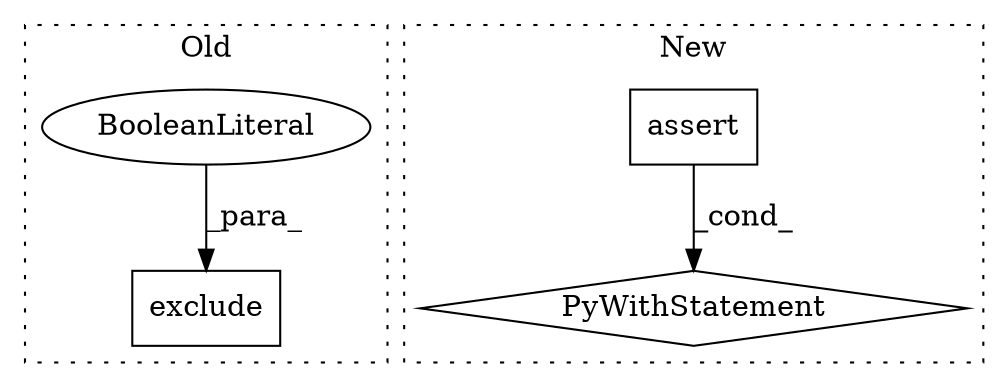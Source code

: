 digraph G {
subgraph cluster0 {
1 [label="exclude" a="32" s="9025,9037" l="8,1" shape="box"];
4 [label="BooleanLiteral" a="9" s="9033" l="4" shape="ellipse"];
label = "Old";
style="dotted";
}
subgraph cluster1 {
2 [label="PyWithStatement" a="104" s="8394,8448" l="10,2" shape="diamond"];
3 [label="assert" a="32" s="8409,8447" l="13,1" shape="box"];
label = "New";
style="dotted";
}
3 -> 2 [label="_cond_"];
4 -> 1 [label="_para_"];
}